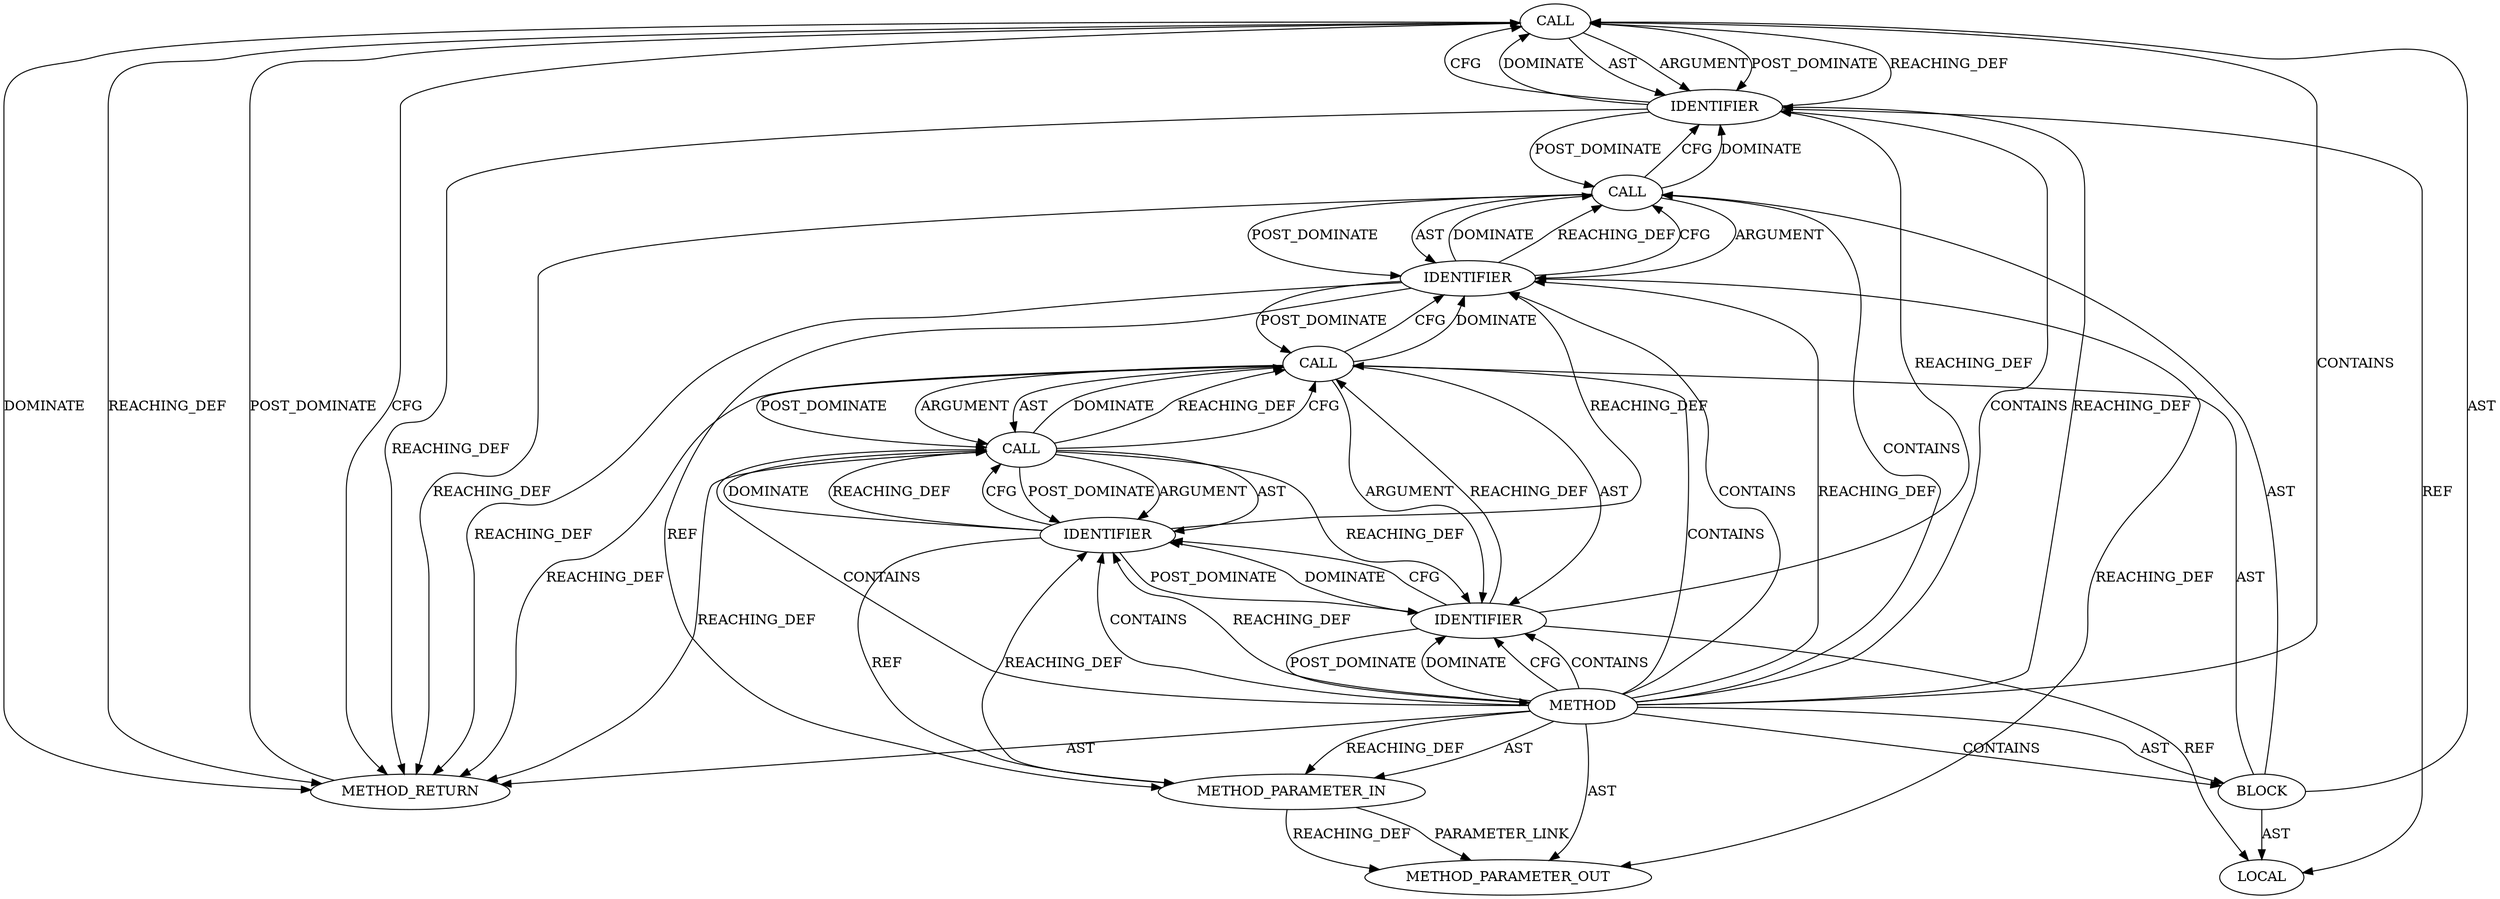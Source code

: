 digraph {
  17761 [label=CALL ORDER=4 ARGUMENT_INDEX=-1 CODE="tls_sw_free_ctx_rx(tls_ctx)" COLUMN_NUMBER=2 METHOD_FULL_NAME="tls_sw_free_ctx_rx" LINE_NUMBER=2539 TYPE_FULL_NAME="<empty>" DISPATCH_TYPE="STATIC_DISPATCH" SIGNATURE="" NAME="tls_sw_free_ctx_rx"]
  17758 [label=IDENTIFIER ORDER=1 ARGUMENT_INDEX=1 CODE="sk" COLUMN_NUMBER=44 LINE_NUMBER=2536 TYPE_FULL_NAME="sock*" NAME="sk"]
  17757 [label=CALL ORDER=2 ARGUMENT_INDEX=2 CODE="tls_get_ctx(sk)" COLUMN_NUMBER=32 METHOD_FULL_NAME="tls_get_ctx" LINE_NUMBER=2536 TYPE_FULL_NAME="<empty>" DISPATCH_TYPE="STATIC_DISPATCH" SIGNATURE="" NAME="tls_get_ctx"]
  17763 [label=METHOD_RETURN ORDER=3 CODE="RET" COLUMN_NUMBER=1 LINE_NUMBER=2534 TYPE_FULL_NAME="void" EVALUATION_STRATEGY="BY_VALUE"]
  17762 [label=IDENTIFIER ORDER=1 ARGUMENT_INDEX=1 CODE="tls_ctx" COLUMN_NUMBER=21 LINE_NUMBER=2539 TYPE_FULL_NAME="tls_context*" NAME="tls_ctx"]
  17759 [label=CALL ORDER=3 ARGUMENT_INDEX=-1 CODE="tls_sw_release_resources_rx(sk)" COLUMN_NUMBER=2 METHOD_FULL_NAME="tls_sw_release_resources_rx" LINE_NUMBER=2538 TYPE_FULL_NAME="<empty>" DISPATCH_TYPE="STATIC_DISPATCH" SIGNATURE="" NAME="tls_sw_release_resources_rx"]
  17753 [label=BLOCK ORDER=2 ARGUMENT_INDEX=-1 CODE="{
	struct tls_context *tls_ctx = tls_get_ctx(sk);

	tls_sw_release_resources_rx(sk);
	tls_sw_free_ctx_rx(tls_ctx);
}" COLUMN_NUMBER=1 LINE_NUMBER=2535 TYPE_FULL_NAME="void"]
  17755 [label=CALL ORDER=2 ARGUMENT_INDEX=-1 CODE="*tls_ctx = tls_get_ctx(sk)" COLUMN_NUMBER=21 METHOD_FULL_NAME="<operator>.assignment" LINE_NUMBER=2536 TYPE_FULL_NAME="<empty>" DISPATCH_TYPE="STATIC_DISPATCH" SIGNATURE="" NAME="<operator>.assignment"]
  17752 [label=METHOD_PARAMETER_IN ORDER=1 CODE="struct sock *sk" IS_VARIADIC=false COLUMN_NUMBER=31 LINE_NUMBER=2534 TYPE_FULL_NAME="sock*" EVALUATION_STRATEGY="BY_VALUE" INDEX=1 NAME="sk"]
  17760 [label=IDENTIFIER ORDER=1 ARGUMENT_INDEX=1 CODE="sk" COLUMN_NUMBER=30 LINE_NUMBER=2538 TYPE_FULL_NAME="sock*" NAME="sk"]
  17756 [label=IDENTIFIER ORDER=1 ARGUMENT_INDEX=1 CODE="tls_ctx" COLUMN_NUMBER=22 LINE_NUMBER=2536 TYPE_FULL_NAME="tls_context*" NAME="tls_ctx"]
  21706 [label=METHOD_PARAMETER_OUT ORDER=1 CODE="struct sock *sk" IS_VARIADIC=false COLUMN_NUMBER=31 LINE_NUMBER=2534 TYPE_FULL_NAME="sock*" EVALUATION_STRATEGY="BY_VALUE" INDEX=1 NAME="sk"]
  17754 [label=LOCAL ORDER=1 CODE="struct tls_context* tls_ctx" COLUMN_NUMBER=21 LINE_NUMBER=2536 TYPE_FULL_NAME="tls_context*" NAME="tls_ctx"]
  17751 [label=METHOD COLUMN_NUMBER=1 LINE_NUMBER=2534 COLUMN_NUMBER_END=1 IS_EXTERNAL=false SIGNATURE="void tls_sw_free_resources_rx (sock*)" NAME="tls_sw_free_resources_rx" AST_PARENT_TYPE="TYPE_DECL" AST_PARENT_FULL_NAME="tls_sw.c:<global>" ORDER=59 CODE="void tls_sw_free_resources_rx(struct sock *sk)
{
	struct tls_context *tls_ctx = tls_get_ctx(sk);

	tls_sw_release_resources_rx(sk);
	tls_sw_free_ctx_rx(tls_ctx);
}" FULL_NAME="tls_sw_free_resources_rx" LINE_NUMBER_END=2540 FILENAME="tls_sw.c"]
  17755 -> 17756 [label=AST ]
  17751 -> 17762 [label=REACHING_DEF VARIABLE=""]
  17761 -> 17763 [label=DOMINATE ]
  17751 -> 17756 [label=DOMINATE ]
  17757 -> 17755 [label=DOMINATE ]
  17757 -> 17755 [label=REACHING_DEF VARIABLE="tls_get_ctx(sk)"]
  17755 -> 17757 [label=AST ]
  17756 -> 17758 [label=DOMINATE ]
  17753 -> 17759 [label=AST ]
  17759 -> 17762 [label=CFG ]
  17753 -> 17761 [label=AST ]
  17752 -> 21706 [label=REACHING_DEF VARIABLE="sk"]
  17761 -> 17762 [label=AST ]
  17751 -> 17762 [label=CONTAINS ]
  17760 -> 21706 [label=REACHING_DEF VARIABLE="sk"]
  17762 -> 17763 [label=REACHING_DEF VARIABLE="tls_ctx"]
  17761 -> 17762 [label=ARGUMENT ]
  17751 -> 17755 [label=CONTAINS ]
  17758 -> 17757 [label=DOMINATE ]
  17751 -> 17758 [label=CONTAINS ]
  17755 -> 17756 [label=ARGUMENT ]
  17751 -> 17756 [label=CFG ]
  17758 -> 17760 [label=REACHING_DEF VARIABLE="sk"]
  17762 -> 17759 [label=POST_DOMINATE ]
  17751 -> 17757 [label=CONTAINS ]
  17751 -> 17761 [label=CONTAINS ]
  17751 -> 17759 [label=CONTAINS ]
  17760 -> 17752 [label=REF ]
  17761 -> 17762 [label=POST_DOMINATE ]
  17762 -> 17761 [label=REACHING_DEF VARIABLE="tls_ctx"]
  17757 -> 17763 [label=REACHING_DEF VARIABLE="tls_get_ctx(sk)"]
  17759 -> 17762 [label=DOMINATE ]
  17760 -> 17763 [label=REACHING_DEF VARIABLE="sk"]
  17757 -> 17755 [label=CFG ]
  17755 -> 17760 [label=CFG ]
  17758 -> 17757 [label=REACHING_DEF VARIABLE="sk"]
  17760 -> 17759 [label=DOMINATE ]
  17756 -> 17754 [label=REF ]
  17751 -> 17760 [label=CONTAINS ]
  17755 -> 17757 [label=POST_DOMINATE ]
  17761 -> 17763 [label=REACHING_DEF VARIABLE="tls_sw_free_ctx_rx(tls_ctx)"]
  17759 -> 17760 [label=ARGUMENT ]
  17757 -> 17758 [label=POST_DOMINATE ]
  17751 -> 21706 [label=AST ]
  17759 -> 17760 [label=POST_DOMINATE ]
  17751 -> 17760 [label=REACHING_DEF VARIABLE=""]
  17759 -> 17760 [label=AST ]
  17751 -> 17752 [label=REACHING_DEF VARIABLE=""]
  17751 -> 17753 [label=AST ]
  17753 -> 17755 [label=AST ]
  17756 -> 17762 [label=REACHING_DEF VARIABLE="tls_ctx"]
  17757 -> 17758 [label=ARGUMENT ]
  17756 -> 17751 [label=POST_DOMINATE ]
  17755 -> 17757 [label=ARGUMENT ]
  17751 -> 17753 [label=CONTAINS ]
  17755 -> 17763 [label=REACHING_DEF VARIABLE="*tls_ctx = tls_get_ctx(sk)"]
  17763 -> 17761 [label=POST_DOMINATE ]
  17762 -> 17754 [label=REF ]
  17752 -> 17758 [label=REACHING_DEF VARIABLE="sk"]
  17758 -> 17756 [label=POST_DOMINATE ]
  17756 -> 17755 [label=REACHING_DEF VARIABLE="tls_ctx"]
  17758 -> 17752 [label=REF ]
  17760 -> 17759 [label=REACHING_DEF VARIABLE="sk"]
  17761 -> 17763 [label=CFG ]
  17758 -> 17757 [label=CFG ]
  17760 -> 17755 [label=POST_DOMINATE ]
  17753 -> 17754 [label=AST ]
  17752 -> 21706 [label=PARAMETER_LINK ]
  17755 -> 17760 [label=DOMINATE ]
  17760 -> 17759 [label=CFG ]
  17751 -> 17763 [label=AST ]
  17756 -> 17758 [label=CFG ]
  17759 -> 17763 [label=REACHING_DEF VARIABLE="tls_sw_release_resources_rx(sk)"]
  17751 -> 17756 [label=CONTAINS ]
  17751 -> 17752 [label=AST ]
  17757 -> 17758 [label=AST ]
  17757 -> 17756 [label=REACHING_DEF VARIABLE="tls_get_ctx(sk)"]
  17762 -> 17761 [label=CFG ]
  17751 -> 17758 [label=REACHING_DEF VARIABLE=""]
  17762 -> 17761 [label=DOMINATE ]
}

